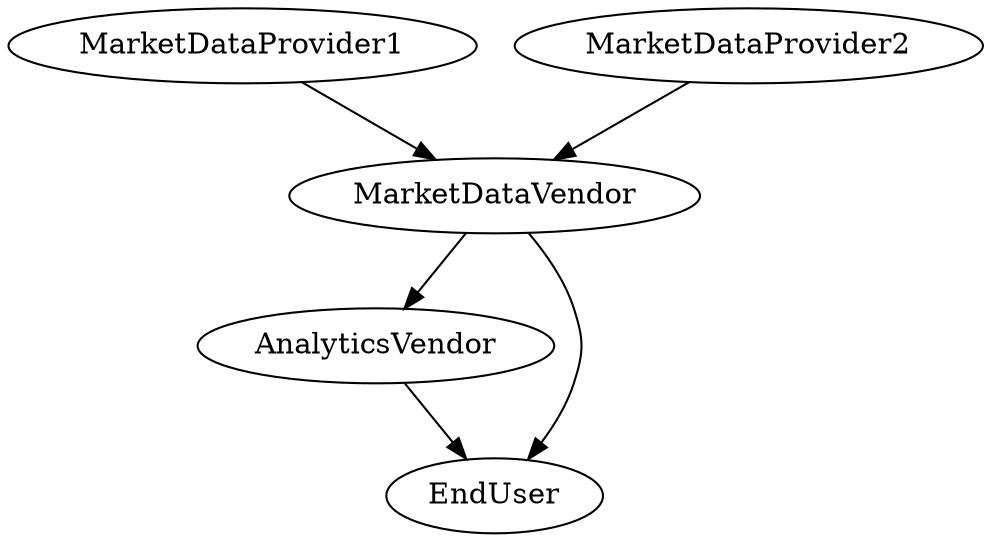 digraph {

MarketDataProvider1 -> MarketDataVendor;
MarketDataProvider2 -> MarketDataVendor;
MarketDataVendor -> AnalyticsVendor;
MarketDataVendor -> EndUser;
AnalyticsVendor -> EndUser;

}
